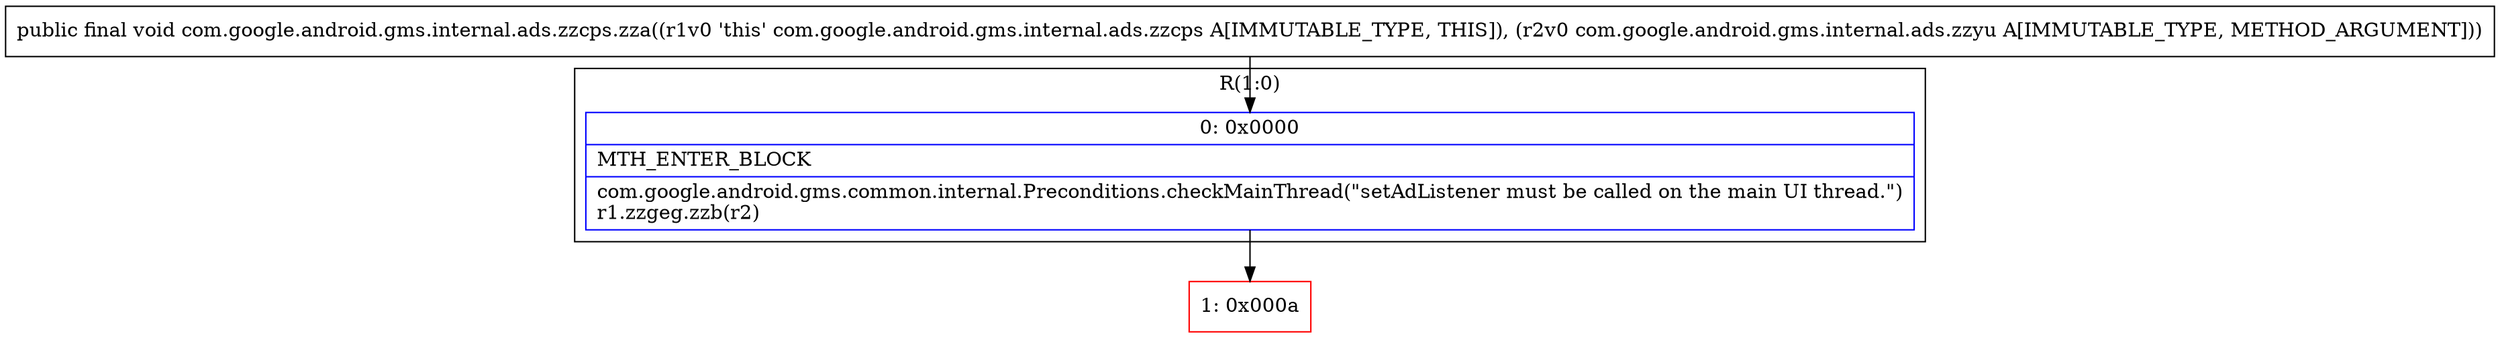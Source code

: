 digraph "CFG forcom.google.android.gms.internal.ads.zzcps.zza(Lcom\/google\/android\/gms\/internal\/ads\/zzyu;)V" {
subgraph cluster_Region_152545897 {
label = "R(1:0)";
node [shape=record,color=blue];
Node_0 [shape=record,label="{0\:\ 0x0000|MTH_ENTER_BLOCK\l|com.google.android.gms.common.internal.Preconditions.checkMainThread(\"setAdListener must be called on the main UI thread.\")\lr1.zzgeg.zzb(r2)\l}"];
}
Node_1 [shape=record,color=red,label="{1\:\ 0x000a}"];
MethodNode[shape=record,label="{public final void com.google.android.gms.internal.ads.zzcps.zza((r1v0 'this' com.google.android.gms.internal.ads.zzcps A[IMMUTABLE_TYPE, THIS]), (r2v0 com.google.android.gms.internal.ads.zzyu A[IMMUTABLE_TYPE, METHOD_ARGUMENT])) }"];
MethodNode -> Node_0;
Node_0 -> Node_1;
}

